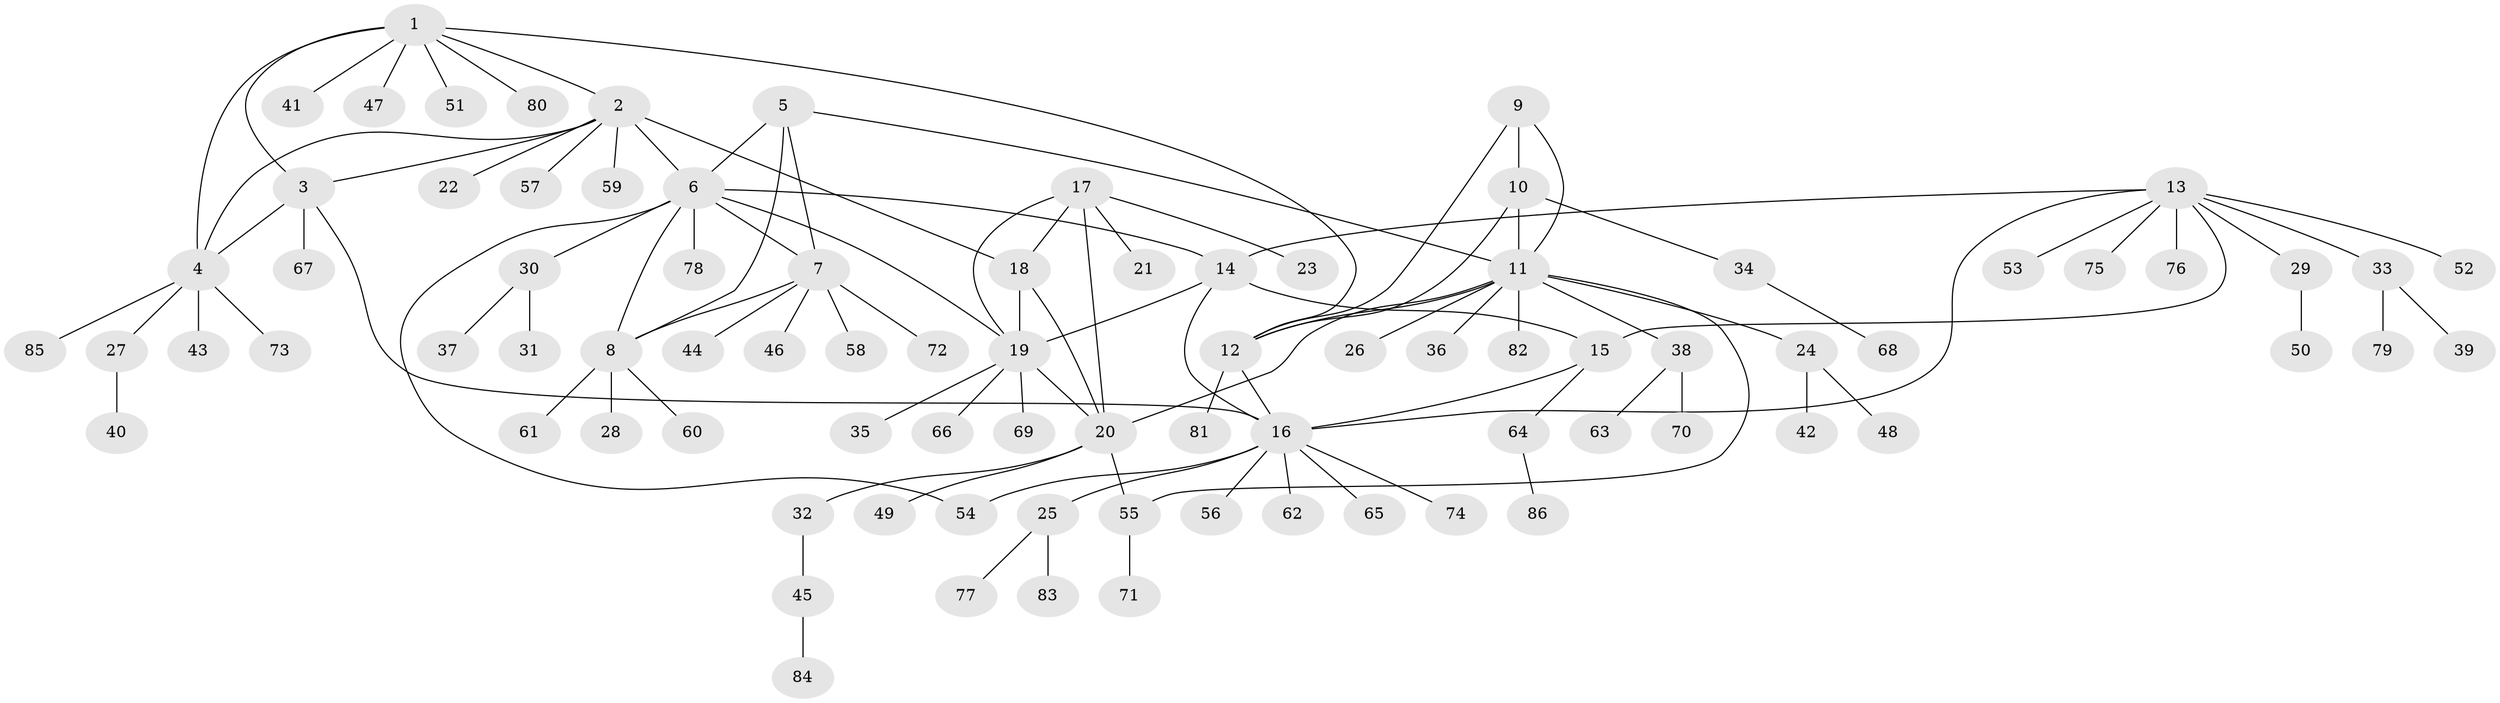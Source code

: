 // Generated by graph-tools (version 1.1) at 2025/37/03/09/25 02:37:43]
// undirected, 86 vertices, 108 edges
graph export_dot {
graph [start="1"]
  node [color=gray90,style=filled];
  1;
  2;
  3;
  4;
  5;
  6;
  7;
  8;
  9;
  10;
  11;
  12;
  13;
  14;
  15;
  16;
  17;
  18;
  19;
  20;
  21;
  22;
  23;
  24;
  25;
  26;
  27;
  28;
  29;
  30;
  31;
  32;
  33;
  34;
  35;
  36;
  37;
  38;
  39;
  40;
  41;
  42;
  43;
  44;
  45;
  46;
  47;
  48;
  49;
  50;
  51;
  52;
  53;
  54;
  55;
  56;
  57;
  58;
  59;
  60;
  61;
  62;
  63;
  64;
  65;
  66;
  67;
  68;
  69;
  70;
  71;
  72;
  73;
  74;
  75;
  76;
  77;
  78;
  79;
  80;
  81;
  82;
  83;
  84;
  85;
  86;
  1 -- 2;
  1 -- 3;
  1 -- 4;
  1 -- 12;
  1 -- 41;
  1 -- 47;
  1 -- 51;
  1 -- 80;
  2 -- 3;
  2 -- 4;
  2 -- 6;
  2 -- 18;
  2 -- 22;
  2 -- 57;
  2 -- 59;
  3 -- 4;
  3 -- 16;
  3 -- 67;
  4 -- 27;
  4 -- 43;
  4 -- 73;
  4 -- 85;
  5 -- 6;
  5 -- 7;
  5 -- 8;
  5 -- 11;
  6 -- 7;
  6 -- 8;
  6 -- 14;
  6 -- 19;
  6 -- 30;
  6 -- 54;
  6 -- 78;
  7 -- 8;
  7 -- 44;
  7 -- 46;
  7 -- 58;
  7 -- 72;
  8 -- 28;
  8 -- 60;
  8 -- 61;
  9 -- 10;
  9 -- 11;
  9 -- 12;
  10 -- 11;
  10 -- 12;
  10 -- 34;
  11 -- 12;
  11 -- 20;
  11 -- 24;
  11 -- 26;
  11 -- 36;
  11 -- 38;
  11 -- 55;
  11 -- 82;
  12 -- 16;
  12 -- 81;
  13 -- 14;
  13 -- 15;
  13 -- 16;
  13 -- 29;
  13 -- 33;
  13 -- 52;
  13 -- 53;
  13 -- 75;
  13 -- 76;
  14 -- 15;
  14 -- 16;
  14 -- 19;
  15 -- 16;
  15 -- 64;
  16 -- 25;
  16 -- 54;
  16 -- 56;
  16 -- 62;
  16 -- 65;
  16 -- 74;
  17 -- 18;
  17 -- 19;
  17 -- 20;
  17 -- 21;
  17 -- 23;
  18 -- 19;
  18 -- 20;
  19 -- 20;
  19 -- 35;
  19 -- 66;
  19 -- 69;
  20 -- 32;
  20 -- 49;
  20 -- 55;
  24 -- 42;
  24 -- 48;
  25 -- 77;
  25 -- 83;
  27 -- 40;
  29 -- 50;
  30 -- 31;
  30 -- 37;
  32 -- 45;
  33 -- 39;
  33 -- 79;
  34 -- 68;
  38 -- 63;
  38 -- 70;
  45 -- 84;
  55 -- 71;
  64 -- 86;
}
